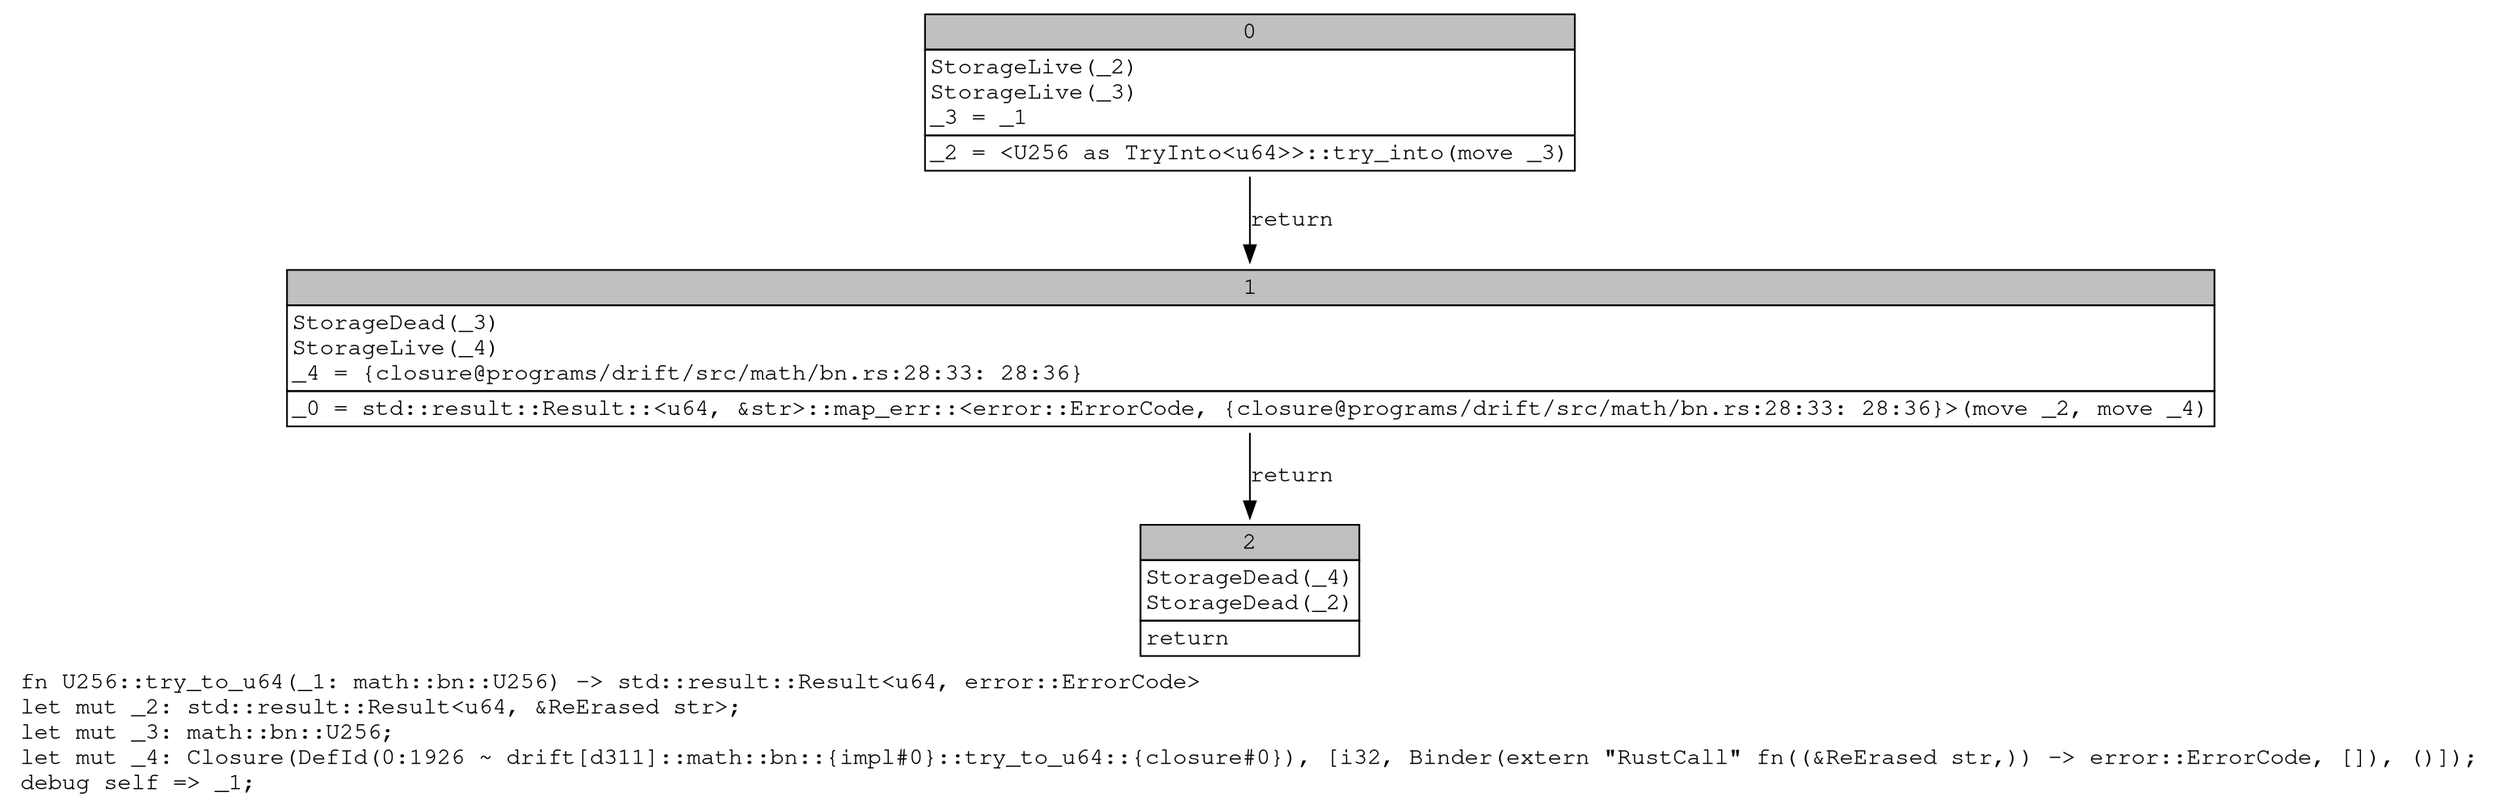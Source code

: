 digraph Mir_0_1925 {
    graph [fontname="Courier, monospace"];
    node [fontname="Courier, monospace"];
    edge [fontname="Courier, monospace"];
    label=<fn U256::try_to_u64(_1: math::bn::U256) -&gt; std::result::Result&lt;u64, error::ErrorCode&gt;<br align="left"/>let mut _2: std::result::Result&lt;u64, &amp;ReErased str&gt;;<br align="left"/>let mut _3: math::bn::U256;<br align="left"/>let mut _4: Closure(DefId(0:1926 ~ drift[d311]::math::bn::{impl#0}::try_to_u64::{closure#0}), [i32, Binder(extern &quot;RustCall&quot; fn((&amp;ReErased str,)) -&gt; error::ErrorCode, []), ()]);<br align="left"/>debug self =&gt; _1;<br align="left"/>>;
    bb0__0_1925 [shape="none", label=<<table border="0" cellborder="1" cellspacing="0"><tr><td bgcolor="gray" align="center" colspan="1">0</td></tr><tr><td align="left" balign="left">StorageLive(_2)<br/>StorageLive(_3)<br/>_3 = _1<br/></td></tr><tr><td align="left">_2 = &lt;U256 as TryInto&lt;u64&gt;&gt;::try_into(move _3)</td></tr></table>>];
    bb1__0_1925 [shape="none", label=<<table border="0" cellborder="1" cellspacing="0"><tr><td bgcolor="gray" align="center" colspan="1">1</td></tr><tr><td align="left" balign="left">StorageDead(_3)<br/>StorageLive(_4)<br/>_4 = {closure@programs/drift/src/math/bn.rs:28:33: 28:36}<br/></td></tr><tr><td align="left">_0 = std::result::Result::&lt;u64, &amp;str&gt;::map_err::&lt;error::ErrorCode, {closure@programs/drift/src/math/bn.rs:28:33: 28:36}&gt;(move _2, move _4)</td></tr></table>>];
    bb2__0_1925 [shape="none", label=<<table border="0" cellborder="1" cellspacing="0"><tr><td bgcolor="gray" align="center" colspan="1">2</td></tr><tr><td align="left" balign="left">StorageDead(_4)<br/>StorageDead(_2)<br/></td></tr><tr><td align="left">return</td></tr></table>>];
    bb0__0_1925 -> bb1__0_1925 [label="return"];
    bb1__0_1925 -> bb2__0_1925 [label="return"];
}
